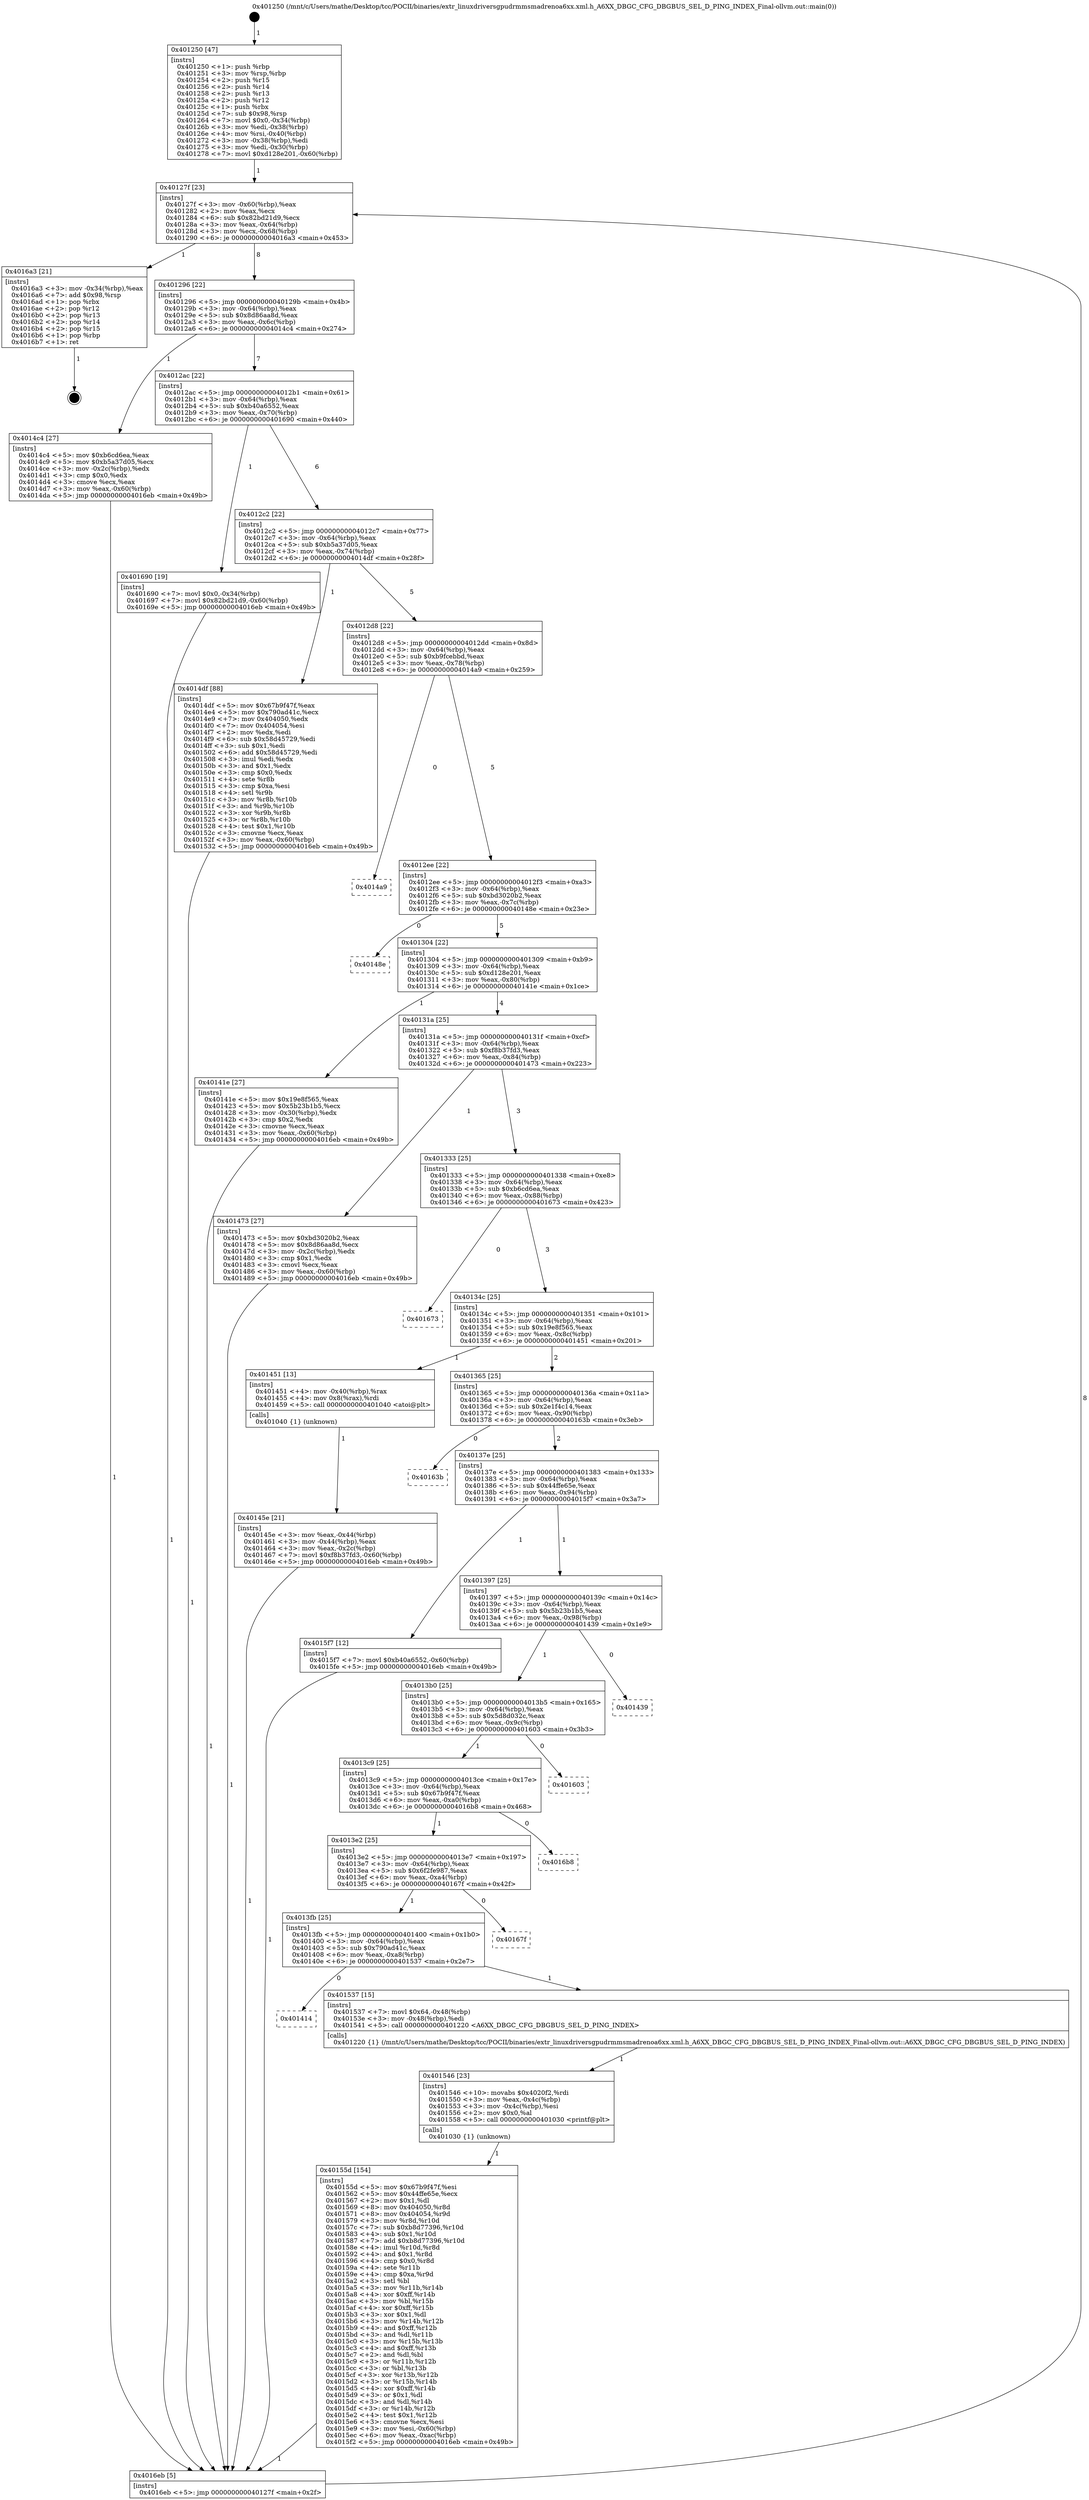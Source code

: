 digraph "0x401250" {
  label = "0x401250 (/mnt/c/Users/mathe/Desktop/tcc/POCII/binaries/extr_linuxdriversgpudrmmsmadrenoa6xx.xml.h_A6XX_DBGC_CFG_DBGBUS_SEL_D_PING_INDEX_Final-ollvm.out::main(0))"
  labelloc = "t"
  node[shape=record]

  Entry [label="",width=0.3,height=0.3,shape=circle,fillcolor=black,style=filled]
  "0x40127f" [label="{
     0x40127f [23]\l
     | [instrs]\l
     &nbsp;&nbsp;0x40127f \<+3\>: mov -0x60(%rbp),%eax\l
     &nbsp;&nbsp;0x401282 \<+2\>: mov %eax,%ecx\l
     &nbsp;&nbsp;0x401284 \<+6\>: sub $0x82bd21d9,%ecx\l
     &nbsp;&nbsp;0x40128a \<+3\>: mov %eax,-0x64(%rbp)\l
     &nbsp;&nbsp;0x40128d \<+3\>: mov %ecx,-0x68(%rbp)\l
     &nbsp;&nbsp;0x401290 \<+6\>: je 00000000004016a3 \<main+0x453\>\l
  }"]
  "0x4016a3" [label="{
     0x4016a3 [21]\l
     | [instrs]\l
     &nbsp;&nbsp;0x4016a3 \<+3\>: mov -0x34(%rbp),%eax\l
     &nbsp;&nbsp;0x4016a6 \<+7\>: add $0x98,%rsp\l
     &nbsp;&nbsp;0x4016ad \<+1\>: pop %rbx\l
     &nbsp;&nbsp;0x4016ae \<+2\>: pop %r12\l
     &nbsp;&nbsp;0x4016b0 \<+2\>: pop %r13\l
     &nbsp;&nbsp;0x4016b2 \<+2\>: pop %r14\l
     &nbsp;&nbsp;0x4016b4 \<+2\>: pop %r15\l
     &nbsp;&nbsp;0x4016b6 \<+1\>: pop %rbp\l
     &nbsp;&nbsp;0x4016b7 \<+1\>: ret\l
  }"]
  "0x401296" [label="{
     0x401296 [22]\l
     | [instrs]\l
     &nbsp;&nbsp;0x401296 \<+5\>: jmp 000000000040129b \<main+0x4b\>\l
     &nbsp;&nbsp;0x40129b \<+3\>: mov -0x64(%rbp),%eax\l
     &nbsp;&nbsp;0x40129e \<+5\>: sub $0x8d86aa8d,%eax\l
     &nbsp;&nbsp;0x4012a3 \<+3\>: mov %eax,-0x6c(%rbp)\l
     &nbsp;&nbsp;0x4012a6 \<+6\>: je 00000000004014c4 \<main+0x274\>\l
  }"]
  Exit [label="",width=0.3,height=0.3,shape=circle,fillcolor=black,style=filled,peripheries=2]
  "0x4014c4" [label="{
     0x4014c4 [27]\l
     | [instrs]\l
     &nbsp;&nbsp;0x4014c4 \<+5\>: mov $0xb6cd6ea,%eax\l
     &nbsp;&nbsp;0x4014c9 \<+5\>: mov $0xb5a37d05,%ecx\l
     &nbsp;&nbsp;0x4014ce \<+3\>: mov -0x2c(%rbp),%edx\l
     &nbsp;&nbsp;0x4014d1 \<+3\>: cmp $0x0,%edx\l
     &nbsp;&nbsp;0x4014d4 \<+3\>: cmove %ecx,%eax\l
     &nbsp;&nbsp;0x4014d7 \<+3\>: mov %eax,-0x60(%rbp)\l
     &nbsp;&nbsp;0x4014da \<+5\>: jmp 00000000004016eb \<main+0x49b\>\l
  }"]
  "0x4012ac" [label="{
     0x4012ac [22]\l
     | [instrs]\l
     &nbsp;&nbsp;0x4012ac \<+5\>: jmp 00000000004012b1 \<main+0x61\>\l
     &nbsp;&nbsp;0x4012b1 \<+3\>: mov -0x64(%rbp),%eax\l
     &nbsp;&nbsp;0x4012b4 \<+5\>: sub $0xb40a6552,%eax\l
     &nbsp;&nbsp;0x4012b9 \<+3\>: mov %eax,-0x70(%rbp)\l
     &nbsp;&nbsp;0x4012bc \<+6\>: je 0000000000401690 \<main+0x440\>\l
  }"]
  "0x40155d" [label="{
     0x40155d [154]\l
     | [instrs]\l
     &nbsp;&nbsp;0x40155d \<+5\>: mov $0x67b9f47f,%esi\l
     &nbsp;&nbsp;0x401562 \<+5\>: mov $0x44ffe65e,%ecx\l
     &nbsp;&nbsp;0x401567 \<+2\>: mov $0x1,%dl\l
     &nbsp;&nbsp;0x401569 \<+8\>: mov 0x404050,%r8d\l
     &nbsp;&nbsp;0x401571 \<+8\>: mov 0x404054,%r9d\l
     &nbsp;&nbsp;0x401579 \<+3\>: mov %r8d,%r10d\l
     &nbsp;&nbsp;0x40157c \<+7\>: sub $0xb8d77396,%r10d\l
     &nbsp;&nbsp;0x401583 \<+4\>: sub $0x1,%r10d\l
     &nbsp;&nbsp;0x401587 \<+7\>: add $0xb8d77396,%r10d\l
     &nbsp;&nbsp;0x40158e \<+4\>: imul %r10d,%r8d\l
     &nbsp;&nbsp;0x401592 \<+4\>: and $0x1,%r8d\l
     &nbsp;&nbsp;0x401596 \<+4\>: cmp $0x0,%r8d\l
     &nbsp;&nbsp;0x40159a \<+4\>: sete %r11b\l
     &nbsp;&nbsp;0x40159e \<+4\>: cmp $0xa,%r9d\l
     &nbsp;&nbsp;0x4015a2 \<+3\>: setl %bl\l
     &nbsp;&nbsp;0x4015a5 \<+3\>: mov %r11b,%r14b\l
     &nbsp;&nbsp;0x4015a8 \<+4\>: xor $0xff,%r14b\l
     &nbsp;&nbsp;0x4015ac \<+3\>: mov %bl,%r15b\l
     &nbsp;&nbsp;0x4015af \<+4\>: xor $0xff,%r15b\l
     &nbsp;&nbsp;0x4015b3 \<+3\>: xor $0x1,%dl\l
     &nbsp;&nbsp;0x4015b6 \<+3\>: mov %r14b,%r12b\l
     &nbsp;&nbsp;0x4015b9 \<+4\>: and $0xff,%r12b\l
     &nbsp;&nbsp;0x4015bd \<+3\>: and %dl,%r11b\l
     &nbsp;&nbsp;0x4015c0 \<+3\>: mov %r15b,%r13b\l
     &nbsp;&nbsp;0x4015c3 \<+4\>: and $0xff,%r13b\l
     &nbsp;&nbsp;0x4015c7 \<+2\>: and %dl,%bl\l
     &nbsp;&nbsp;0x4015c9 \<+3\>: or %r11b,%r12b\l
     &nbsp;&nbsp;0x4015cc \<+3\>: or %bl,%r13b\l
     &nbsp;&nbsp;0x4015cf \<+3\>: xor %r13b,%r12b\l
     &nbsp;&nbsp;0x4015d2 \<+3\>: or %r15b,%r14b\l
     &nbsp;&nbsp;0x4015d5 \<+4\>: xor $0xff,%r14b\l
     &nbsp;&nbsp;0x4015d9 \<+3\>: or $0x1,%dl\l
     &nbsp;&nbsp;0x4015dc \<+3\>: and %dl,%r14b\l
     &nbsp;&nbsp;0x4015df \<+3\>: or %r14b,%r12b\l
     &nbsp;&nbsp;0x4015e2 \<+4\>: test $0x1,%r12b\l
     &nbsp;&nbsp;0x4015e6 \<+3\>: cmovne %ecx,%esi\l
     &nbsp;&nbsp;0x4015e9 \<+3\>: mov %esi,-0x60(%rbp)\l
     &nbsp;&nbsp;0x4015ec \<+6\>: mov %eax,-0xac(%rbp)\l
     &nbsp;&nbsp;0x4015f2 \<+5\>: jmp 00000000004016eb \<main+0x49b\>\l
  }"]
  "0x401690" [label="{
     0x401690 [19]\l
     | [instrs]\l
     &nbsp;&nbsp;0x401690 \<+7\>: movl $0x0,-0x34(%rbp)\l
     &nbsp;&nbsp;0x401697 \<+7\>: movl $0x82bd21d9,-0x60(%rbp)\l
     &nbsp;&nbsp;0x40169e \<+5\>: jmp 00000000004016eb \<main+0x49b\>\l
  }"]
  "0x4012c2" [label="{
     0x4012c2 [22]\l
     | [instrs]\l
     &nbsp;&nbsp;0x4012c2 \<+5\>: jmp 00000000004012c7 \<main+0x77\>\l
     &nbsp;&nbsp;0x4012c7 \<+3\>: mov -0x64(%rbp),%eax\l
     &nbsp;&nbsp;0x4012ca \<+5\>: sub $0xb5a37d05,%eax\l
     &nbsp;&nbsp;0x4012cf \<+3\>: mov %eax,-0x74(%rbp)\l
     &nbsp;&nbsp;0x4012d2 \<+6\>: je 00000000004014df \<main+0x28f\>\l
  }"]
  "0x401546" [label="{
     0x401546 [23]\l
     | [instrs]\l
     &nbsp;&nbsp;0x401546 \<+10\>: movabs $0x4020f2,%rdi\l
     &nbsp;&nbsp;0x401550 \<+3\>: mov %eax,-0x4c(%rbp)\l
     &nbsp;&nbsp;0x401553 \<+3\>: mov -0x4c(%rbp),%esi\l
     &nbsp;&nbsp;0x401556 \<+2\>: mov $0x0,%al\l
     &nbsp;&nbsp;0x401558 \<+5\>: call 0000000000401030 \<printf@plt\>\l
     | [calls]\l
     &nbsp;&nbsp;0x401030 \{1\} (unknown)\l
  }"]
  "0x4014df" [label="{
     0x4014df [88]\l
     | [instrs]\l
     &nbsp;&nbsp;0x4014df \<+5\>: mov $0x67b9f47f,%eax\l
     &nbsp;&nbsp;0x4014e4 \<+5\>: mov $0x790ad41c,%ecx\l
     &nbsp;&nbsp;0x4014e9 \<+7\>: mov 0x404050,%edx\l
     &nbsp;&nbsp;0x4014f0 \<+7\>: mov 0x404054,%esi\l
     &nbsp;&nbsp;0x4014f7 \<+2\>: mov %edx,%edi\l
     &nbsp;&nbsp;0x4014f9 \<+6\>: sub $0x58d45729,%edi\l
     &nbsp;&nbsp;0x4014ff \<+3\>: sub $0x1,%edi\l
     &nbsp;&nbsp;0x401502 \<+6\>: add $0x58d45729,%edi\l
     &nbsp;&nbsp;0x401508 \<+3\>: imul %edi,%edx\l
     &nbsp;&nbsp;0x40150b \<+3\>: and $0x1,%edx\l
     &nbsp;&nbsp;0x40150e \<+3\>: cmp $0x0,%edx\l
     &nbsp;&nbsp;0x401511 \<+4\>: sete %r8b\l
     &nbsp;&nbsp;0x401515 \<+3\>: cmp $0xa,%esi\l
     &nbsp;&nbsp;0x401518 \<+4\>: setl %r9b\l
     &nbsp;&nbsp;0x40151c \<+3\>: mov %r8b,%r10b\l
     &nbsp;&nbsp;0x40151f \<+3\>: and %r9b,%r10b\l
     &nbsp;&nbsp;0x401522 \<+3\>: xor %r9b,%r8b\l
     &nbsp;&nbsp;0x401525 \<+3\>: or %r8b,%r10b\l
     &nbsp;&nbsp;0x401528 \<+4\>: test $0x1,%r10b\l
     &nbsp;&nbsp;0x40152c \<+3\>: cmovne %ecx,%eax\l
     &nbsp;&nbsp;0x40152f \<+3\>: mov %eax,-0x60(%rbp)\l
     &nbsp;&nbsp;0x401532 \<+5\>: jmp 00000000004016eb \<main+0x49b\>\l
  }"]
  "0x4012d8" [label="{
     0x4012d8 [22]\l
     | [instrs]\l
     &nbsp;&nbsp;0x4012d8 \<+5\>: jmp 00000000004012dd \<main+0x8d\>\l
     &nbsp;&nbsp;0x4012dd \<+3\>: mov -0x64(%rbp),%eax\l
     &nbsp;&nbsp;0x4012e0 \<+5\>: sub $0xb9fcebbd,%eax\l
     &nbsp;&nbsp;0x4012e5 \<+3\>: mov %eax,-0x78(%rbp)\l
     &nbsp;&nbsp;0x4012e8 \<+6\>: je 00000000004014a9 \<main+0x259\>\l
  }"]
  "0x401414" [label="{
     0x401414\l
  }", style=dashed]
  "0x4014a9" [label="{
     0x4014a9\l
  }", style=dashed]
  "0x4012ee" [label="{
     0x4012ee [22]\l
     | [instrs]\l
     &nbsp;&nbsp;0x4012ee \<+5\>: jmp 00000000004012f3 \<main+0xa3\>\l
     &nbsp;&nbsp;0x4012f3 \<+3\>: mov -0x64(%rbp),%eax\l
     &nbsp;&nbsp;0x4012f6 \<+5\>: sub $0xbd3020b2,%eax\l
     &nbsp;&nbsp;0x4012fb \<+3\>: mov %eax,-0x7c(%rbp)\l
     &nbsp;&nbsp;0x4012fe \<+6\>: je 000000000040148e \<main+0x23e\>\l
  }"]
  "0x401537" [label="{
     0x401537 [15]\l
     | [instrs]\l
     &nbsp;&nbsp;0x401537 \<+7\>: movl $0x64,-0x48(%rbp)\l
     &nbsp;&nbsp;0x40153e \<+3\>: mov -0x48(%rbp),%edi\l
     &nbsp;&nbsp;0x401541 \<+5\>: call 0000000000401220 \<A6XX_DBGC_CFG_DBGBUS_SEL_D_PING_INDEX\>\l
     | [calls]\l
     &nbsp;&nbsp;0x401220 \{1\} (/mnt/c/Users/mathe/Desktop/tcc/POCII/binaries/extr_linuxdriversgpudrmmsmadrenoa6xx.xml.h_A6XX_DBGC_CFG_DBGBUS_SEL_D_PING_INDEX_Final-ollvm.out::A6XX_DBGC_CFG_DBGBUS_SEL_D_PING_INDEX)\l
  }"]
  "0x40148e" [label="{
     0x40148e\l
  }", style=dashed]
  "0x401304" [label="{
     0x401304 [22]\l
     | [instrs]\l
     &nbsp;&nbsp;0x401304 \<+5\>: jmp 0000000000401309 \<main+0xb9\>\l
     &nbsp;&nbsp;0x401309 \<+3\>: mov -0x64(%rbp),%eax\l
     &nbsp;&nbsp;0x40130c \<+5\>: sub $0xd128e201,%eax\l
     &nbsp;&nbsp;0x401311 \<+3\>: mov %eax,-0x80(%rbp)\l
     &nbsp;&nbsp;0x401314 \<+6\>: je 000000000040141e \<main+0x1ce\>\l
  }"]
  "0x4013fb" [label="{
     0x4013fb [25]\l
     | [instrs]\l
     &nbsp;&nbsp;0x4013fb \<+5\>: jmp 0000000000401400 \<main+0x1b0\>\l
     &nbsp;&nbsp;0x401400 \<+3\>: mov -0x64(%rbp),%eax\l
     &nbsp;&nbsp;0x401403 \<+5\>: sub $0x790ad41c,%eax\l
     &nbsp;&nbsp;0x401408 \<+6\>: mov %eax,-0xa8(%rbp)\l
     &nbsp;&nbsp;0x40140e \<+6\>: je 0000000000401537 \<main+0x2e7\>\l
  }"]
  "0x40141e" [label="{
     0x40141e [27]\l
     | [instrs]\l
     &nbsp;&nbsp;0x40141e \<+5\>: mov $0x19e8f565,%eax\l
     &nbsp;&nbsp;0x401423 \<+5\>: mov $0x5b23b1b5,%ecx\l
     &nbsp;&nbsp;0x401428 \<+3\>: mov -0x30(%rbp),%edx\l
     &nbsp;&nbsp;0x40142b \<+3\>: cmp $0x2,%edx\l
     &nbsp;&nbsp;0x40142e \<+3\>: cmovne %ecx,%eax\l
     &nbsp;&nbsp;0x401431 \<+3\>: mov %eax,-0x60(%rbp)\l
     &nbsp;&nbsp;0x401434 \<+5\>: jmp 00000000004016eb \<main+0x49b\>\l
  }"]
  "0x40131a" [label="{
     0x40131a [25]\l
     | [instrs]\l
     &nbsp;&nbsp;0x40131a \<+5\>: jmp 000000000040131f \<main+0xcf\>\l
     &nbsp;&nbsp;0x40131f \<+3\>: mov -0x64(%rbp),%eax\l
     &nbsp;&nbsp;0x401322 \<+5\>: sub $0xf8b37fd3,%eax\l
     &nbsp;&nbsp;0x401327 \<+6\>: mov %eax,-0x84(%rbp)\l
     &nbsp;&nbsp;0x40132d \<+6\>: je 0000000000401473 \<main+0x223\>\l
  }"]
  "0x4016eb" [label="{
     0x4016eb [5]\l
     | [instrs]\l
     &nbsp;&nbsp;0x4016eb \<+5\>: jmp 000000000040127f \<main+0x2f\>\l
  }"]
  "0x401250" [label="{
     0x401250 [47]\l
     | [instrs]\l
     &nbsp;&nbsp;0x401250 \<+1\>: push %rbp\l
     &nbsp;&nbsp;0x401251 \<+3\>: mov %rsp,%rbp\l
     &nbsp;&nbsp;0x401254 \<+2\>: push %r15\l
     &nbsp;&nbsp;0x401256 \<+2\>: push %r14\l
     &nbsp;&nbsp;0x401258 \<+2\>: push %r13\l
     &nbsp;&nbsp;0x40125a \<+2\>: push %r12\l
     &nbsp;&nbsp;0x40125c \<+1\>: push %rbx\l
     &nbsp;&nbsp;0x40125d \<+7\>: sub $0x98,%rsp\l
     &nbsp;&nbsp;0x401264 \<+7\>: movl $0x0,-0x34(%rbp)\l
     &nbsp;&nbsp;0x40126b \<+3\>: mov %edi,-0x38(%rbp)\l
     &nbsp;&nbsp;0x40126e \<+4\>: mov %rsi,-0x40(%rbp)\l
     &nbsp;&nbsp;0x401272 \<+3\>: mov -0x38(%rbp),%edi\l
     &nbsp;&nbsp;0x401275 \<+3\>: mov %edi,-0x30(%rbp)\l
     &nbsp;&nbsp;0x401278 \<+7\>: movl $0xd128e201,-0x60(%rbp)\l
  }"]
  "0x40167f" [label="{
     0x40167f\l
  }", style=dashed]
  "0x401473" [label="{
     0x401473 [27]\l
     | [instrs]\l
     &nbsp;&nbsp;0x401473 \<+5\>: mov $0xbd3020b2,%eax\l
     &nbsp;&nbsp;0x401478 \<+5\>: mov $0x8d86aa8d,%ecx\l
     &nbsp;&nbsp;0x40147d \<+3\>: mov -0x2c(%rbp),%edx\l
     &nbsp;&nbsp;0x401480 \<+3\>: cmp $0x1,%edx\l
     &nbsp;&nbsp;0x401483 \<+3\>: cmovl %ecx,%eax\l
     &nbsp;&nbsp;0x401486 \<+3\>: mov %eax,-0x60(%rbp)\l
     &nbsp;&nbsp;0x401489 \<+5\>: jmp 00000000004016eb \<main+0x49b\>\l
  }"]
  "0x401333" [label="{
     0x401333 [25]\l
     | [instrs]\l
     &nbsp;&nbsp;0x401333 \<+5\>: jmp 0000000000401338 \<main+0xe8\>\l
     &nbsp;&nbsp;0x401338 \<+3\>: mov -0x64(%rbp),%eax\l
     &nbsp;&nbsp;0x40133b \<+5\>: sub $0xb6cd6ea,%eax\l
     &nbsp;&nbsp;0x401340 \<+6\>: mov %eax,-0x88(%rbp)\l
     &nbsp;&nbsp;0x401346 \<+6\>: je 0000000000401673 \<main+0x423\>\l
  }"]
  "0x4013e2" [label="{
     0x4013e2 [25]\l
     | [instrs]\l
     &nbsp;&nbsp;0x4013e2 \<+5\>: jmp 00000000004013e7 \<main+0x197\>\l
     &nbsp;&nbsp;0x4013e7 \<+3\>: mov -0x64(%rbp),%eax\l
     &nbsp;&nbsp;0x4013ea \<+5\>: sub $0x6f2fe987,%eax\l
     &nbsp;&nbsp;0x4013ef \<+6\>: mov %eax,-0xa4(%rbp)\l
     &nbsp;&nbsp;0x4013f5 \<+6\>: je 000000000040167f \<main+0x42f\>\l
  }"]
  "0x401673" [label="{
     0x401673\l
  }", style=dashed]
  "0x40134c" [label="{
     0x40134c [25]\l
     | [instrs]\l
     &nbsp;&nbsp;0x40134c \<+5\>: jmp 0000000000401351 \<main+0x101\>\l
     &nbsp;&nbsp;0x401351 \<+3\>: mov -0x64(%rbp),%eax\l
     &nbsp;&nbsp;0x401354 \<+5\>: sub $0x19e8f565,%eax\l
     &nbsp;&nbsp;0x401359 \<+6\>: mov %eax,-0x8c(%rbp)\l
     &nbsp;&nbsp;0x40135f \<+6\>: je 0000000000401451 \<main+0x201\>\l
  }"]
  "0x4016b8" [label="{
     0x4016b8\l
  }", style=dashed]
  "0x401451" [label="{
     0x401451 [13]\l
     | [instrs]\l
     &nbsp;&nbsp;0x401451 \<+4\>: mov -0x40(%rbp),%rax\l
     &nbsp;&nbsp;0x401455 \<+4\>: mov 0x8(%rax),%rdi\l
     &nbsp;&nbsp;0x401459 \<+5\>: call 0000000000401040 \<atoi@plt\>\l
     | [calls]\l
     &nbsp;&nbsp;0x401040 \{1\} (unknown)\l
  }"]
  "0x401365" [label="{
     0x401365 [25]\l
     | [instrs]\l
     &nbsp;&nbsp;0x401365 \<+5\>: jmp 000000000040136a \<main+0x11a\>\l
     &nbsp;&nbsp;0x40136a \<+3\>: mov -0x64(%rbp),%eax\l
     &nbsp;&nbsp;0x40136d \<+5\>: sub $0x2e1f4c14,%eax\l
     &nbsp;&nbsp;0x401372 \<+6\>: mov %eax,-0x90(%rbp)\l
     &nbsp;&nbsp;0x401378 \<+6\>: je 000000000040163b \<main+0x3eb\>\l
  }"]
  "0x40145e" [label="{
     0x40145e [21]\l
     | [instrs]\l
     &nbsp;&nbsp;0x40145e \<+3\>: mov %eax,-0x44(%rbp)\l
     &nbsp;&nbsp;0x401461 \<+3\>: mov -0x44(%rbp),%eax\l
     &nbsp;&nbsp;0x401464 \<+3\>: mov %eax,-0x2c(%rbp)\l
     &nbsp;&nbsp;0x401467 \<+7\>: movl $0xf8b37fd3,-0x60(%rbp)\l
     &nbsp;&nbsp;0x40146e \<+5\>: jmp 00000000004016eb \<main+0x49b\>\l
  }"]
  "0x4013c9" [label="{
     0x4013c9 [25]\l
     | [instrs]\l
     &nbsp;&nbsp;0x4013c9 \<+5\>: jmp 00000000004013ce \<main+0x17e\>\l
     &nbsp;&nbsp;0x4013ce \<+3\>: mov -0x64(%rbp),%eax\l
     &nbsp;&nbsp;0x4013d1 \<+5\>: sub $0x67b9f47f,%eax\l
     &nbsp;&nbsp;0x4013d6 \<+6\>: mov %eax,-0xa0(%rbp)\l
     &nbsp;&nbsp;0x4013dc \<+6\>: je 00000000004016b8 \<main+0x468\>\l
  }"]
  "0x40163b" [label="{
     0x40163b\l
  }", style=dashed]
  "0x40137e" [label="{
     0x40137e [25]\l
     | [instrs]\l
     &nbsp;&nbsp;0x40137e \<+5\>: jmp 0000000000401383 \<main+0x133\>\l
     &nbsp;&nbsp;0x401383 \<+3\>: mov -0x64(%rbp),%eax\l
     &nbsp;&nbsp;0x401386 \<+5\>: sub $0x44ffe65e,%eax\l
     &nbsp;&nbsp;0x40138b \<+6\>: mov %eax,-0x94(%rbp)\l
     &nbsp;&nbsp;0x401391 \<+6\>: je 00000000004015f7 \<main+0x3a7\>\l
  }"]
  "0x401603" [label="{
     0x401603\l
  }", style=dashed]
  "0x4015f7" [label="{
     0x4015f7 [12]\l
     | [instrs]\l
     &nbsp;&nbsp;0x4015f7 \<+7\>: movl $0xb40a6552,-0x60(%rbp)\l
     &nbsp;&nbsp;0x4015fe \<+5\>: jmp 00000000004016eb \<main+0x49b\>\l
  }"]
  "0x401397" [label="{
     0x401397 [25]\l
     | [instrs]\l
     &nbsp;&nbsp;0x401397 \<+5\>: jmp 000000000040139c \<main+0x14c\>\l
     &nbsp;&nbsp;0x40139c \<+3\>: mov -0x64(%rbp),%eax\l
     &nbsp;&nbsp;0x40139f \<+5\>: sub $0x5b23b1b5,%eax\l
     &nbsp;&nbsp;0x4013a4 \<+6\>: mov %eax,-0x98(%rbp)\l
     &nbsp;&nbsp;0x4013aa \<+6\>: je 0000000000401439 \<main+0x1e9\>\l
  }"]
  "0x4013b0" [label="{
     0x4013b0 [25]\l
     | [instrs]\l
     &nbsp;&nbsp;0x4013b0 \<+5\>: jmp 00000000004013b5 \<main+0x165\>\l
     &nbsp;&nbsp;0x4013b5 \<+3\>: mov -0x64(%rbp),%eax\l
     &nbsp;&nbsp;0x4013b8 \<+5\>: sub $0x5d8d032c,%eax\l
     &nbsp;&nbsp;0x4013bd \<+6\>: mov %eax,-0x9c(%rbp)\l
     &nbsp;&nbsp;0x4013c3 \<+6\>: je 0000000000401603 \<main+0x3b3\>\l
  }"]
  "0x401439" [label="{
     0x401439\l
  }", style=dashed]
  Entry -> "0x401250" [label=" 1"]
  "0x40127f" -> "0x4016a3" [label=" 1"]
  "0x40127f" -> "0x401296" [label=" 8"]
  "0x4016a3" -> Exit [label=" 1"]
  "0x401296" -> "0x4014c4" [label=" 1"]
  "0x401296" -> "0x4012ac" [label=" 7"]
  "0x401690" -> "0x4016eb" [label=" 1"]
  "0x4012ac" -> "0x401690" [label=" 1"]
  "0x4012ac" -> "0x4012c2" [label=" 6"]
  "0x4015f7" -> "0x4016eb" [label=" 1"]
  "0x4012c2" -> "0x4014df" [label=" 1"]
  "0x4012c2" -> "0x4012d8" [label=" 5"]
  "0x40155d" -> "0x4016eb" [label=" 1"]
  "0x4012d8" -> "0x4014a9" [label=" 0"]
  "0x4012d8" -> "0x4012ee" [label=" 5"]
  "0x401546" -> "0x40155d" [label=" 1"]
  "0x4012ee" -> "0x40148e" [label=" 0"]
  "0x4012ee" -> "0x401304" [label=" 5"]
  "0x401537" -> "0x401546" [label=" 1"]
  "0x401304" -> "0x40141e" [label=" 1"]
  "0x401304" -> "0x40131a" [label=" 4"]
  "0x40141e" -> "0x4016eb" [label=" 1"]
  "0x401250" -> "0x40127f" [label=" 1"]
  "0x4016eb" -> "0x40127f" [label=" 8"]
  "0x4013fb" -> "0x401537" [label=" 1"]
  "0x40131a" -> "0x401473" [label=" 1"]
  "0x40131a" -> "0x401333" [label=" 3"]
  "0x4013fb" -> "0x401414" [label=" 0"]
  "0x401333" -> "0x401673" [label=" 0"]
  "0x401333" -> "0x40134c" [label=" 3"]
  "0x4013e2" -> "0x40167f" [label=" 0"]
  "0x40134c" -> "0x401451" [label=" 1"]
  "0x40134c" -> "0x401365" [label=" 2"]
  "0x401451" -> "0x40145e" [label=" 1"]
  "0x40145e" -> "0x4016eb" [label=" 1"]
  "0x401473" -> "0x4016eb" [label=" 1"]
  "0x4014c4" -> "0x4016eb" [label=" 1"]
  "0x4014df" -> "0x4016eb" [label=" 1"]
  "0x4013e2" -> "0x4013fb" [label=" 1"]
  "0x401365" -> "0x40163b" [label=" 0"]
  "0x401365" -> "0x40137e" [label=" 2"]
  "0x4013c9" -> "0x4016b8" [label=" 0"]
  "0x40137e" -> "0x4015f7" [label=" 1"]
  "0x40137e" -> "0x401397" [label=" 1"]
  "0x4013c9" -> "0x4013e2" [label=" 1"]
  "0x401397" -> "0x401439" [label=" 0"]
  "0x401397" -> "0x4013b0" [label=" 1"]
  "0x4013b0" -> "0x4013c9" [label=" 1"]
  "0x4013b0" -> "0x401603" [label=" 0"]
}
